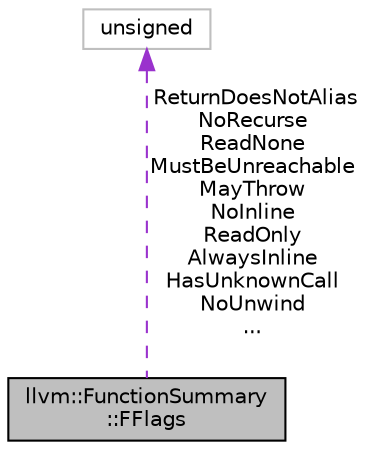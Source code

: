 digraph "llvm::FunctionSummary::FFlags"
{
 // LATEX_PDF_SIZE
  bgcolor="transparent";
  edge [fontname="Helvetica",fontsize="10",labelfontname="Helvetica",labelfontsize="10"];
  node [fontname="Helvetica",fontsize="10",shape=record];
  Node1 [label="llvm::FunctionSummary\l::FFlags",height=0.2,width=0.4,color="black", fillcolor="grey75", style="filled", fontcolor="black",tooltip="Flags specific to function summaries."];
  Node2 -> Node1 [dir="back",color="darkorchid3",fontsize="10",style="dashed",label=" ReturnDoesNotAlias\nNoRecurse\nReadNone\nMustBeUnreachable\nMayThrow\nNoInline\nReadOnly\nAlwaysInline\nHasUnknownCall\nNoUnwind\n..." ,fontname="Helvetica"];
  Node2 [label="unsigned",height=0.2,width=0.4,color="grey75",tooltip=" "];
}
